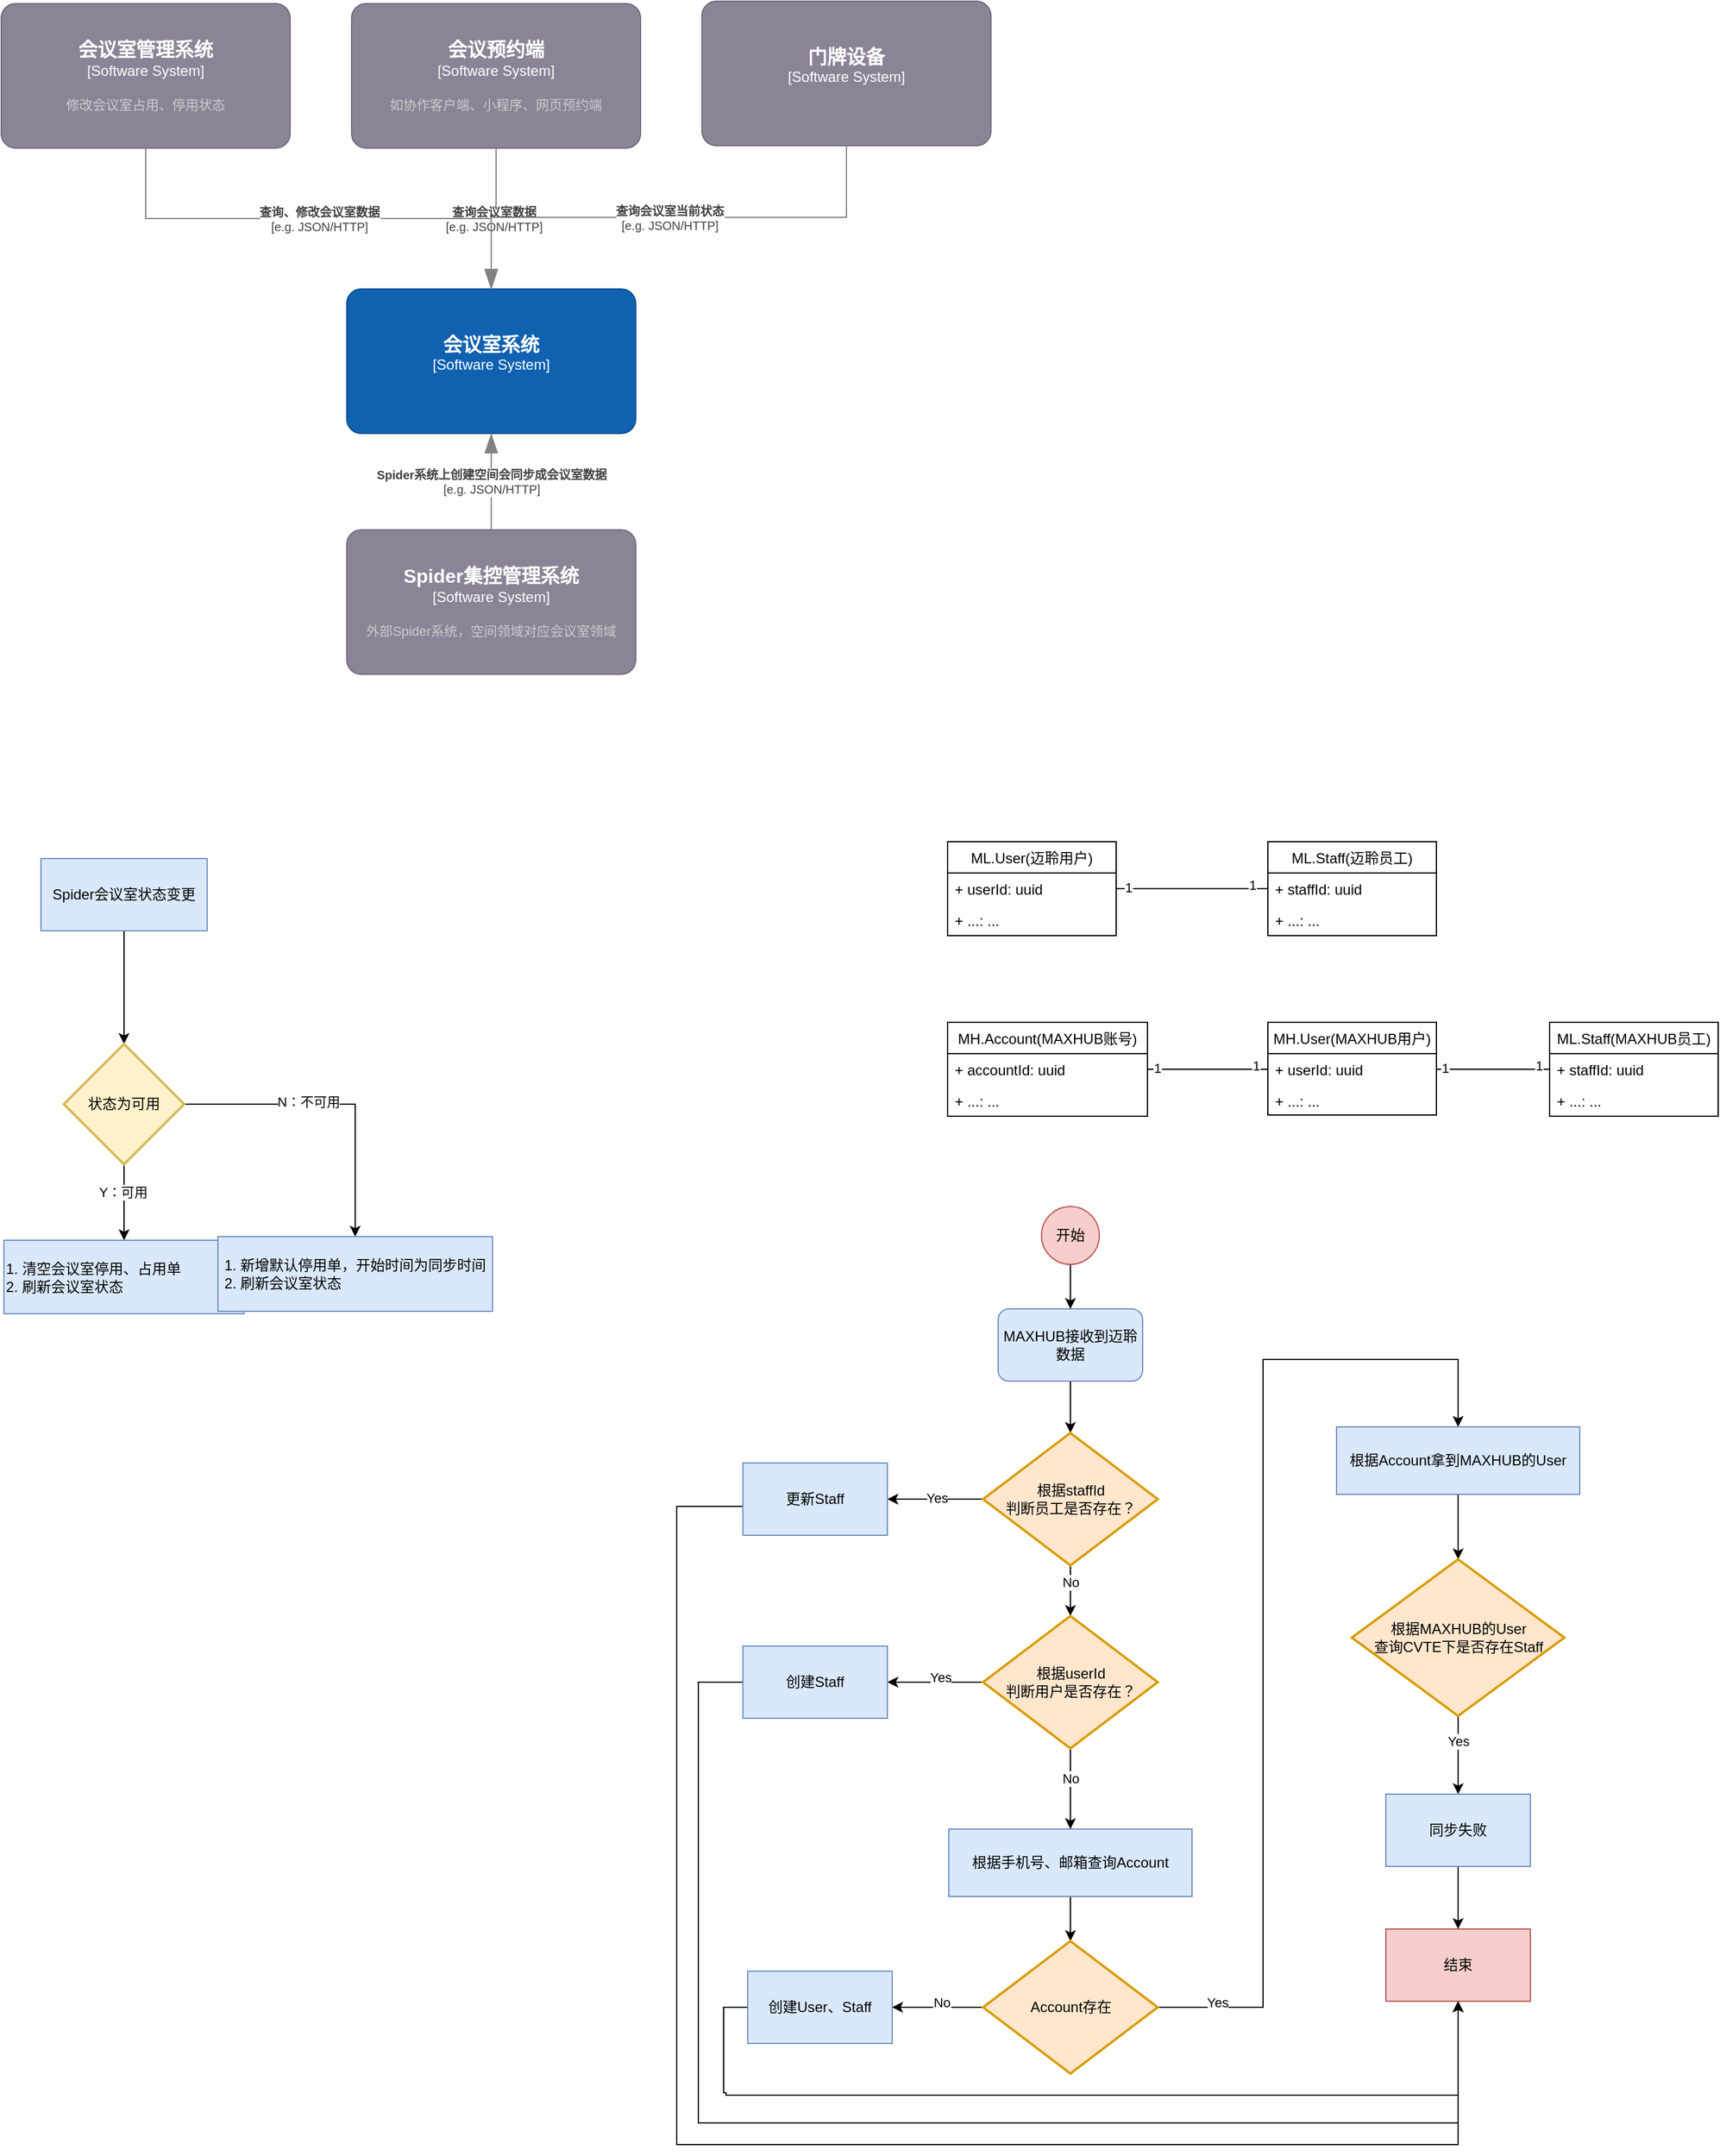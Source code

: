 <mxfile version="17.1.2" type="github">
  <diagram id="SPEkUk6WOAoECDWZKHqa" name="第 1 页">
    <mxGraphModel dx="1426" dy="794" grid="0" gridSize="10" guides="1" tooltips="1" connect="1" arrows="1" fold="1" page="0" pageScale="1" pageWidth="827" pageHeight="1169" math="0" shadow="0">
      <root>
        <mxCell id="0" />
        <mxCell id="1" parent="0" />
        <object placeholders="1" c4Name="会议室系统" c4Type="Software System" c4Description="" label="&lt;font style=&quot;font-size: 16px&quot;&gt;&lt;b&gt;%c4Name%&lt;/b&gt;&lt;/font&gt;&lt;div&gt;[%c4Type%]&lt;/div&gt;&lt;br&gt;&lt;div&gt;&lt;font style=&quot;font-size: 11px&quot;&gt;&lt;font color=&quot;#cccccc&quot;&gt;%c4Description%&lt;/font&gt;&lt;/div&gt;" id="ERlac2SGXMJXpfOgS8V_-2">
          <mxCell style="rounded=1;whiteSpace=wrap;html=1;labelBackgroundColor=none;fillColor=#1061B0;fontColor=#ffffff;align=center;arcSize=10;strokeColor=#0D5091;metaEdit=1;resizable=0;points=[[0.25,0,0],[0.5,0,0],[0.75,0,0],[1,0.25,0],[1,0.5,0],[1,0.75,0],[0.75,1,0],[0.5,1,0],[0.25,1,0],[0,0.75,0],[0,0.5,0],[0,0.25,0]];" parent="1" vertex="1">
            <mxGeometry x="316" y="408" width="240" height="120" as="geometry" />
          </mxCell>
        </object>
        <object placeholders="1" c4Name="Spider集控管理系统" c4Type="Software System" c4Description="外部Spider系统，空间领域对应会议室领域" label="&lt;font style=&quot;font-size: 16px&quot;&gt;&lt;b&gt;%c4Name%&lt;/b&gt;&lt;/font&gt;&lt;div&gt;[%c4Type%]&lt;/div&gt;&lt;br&gt;&lt;div&gt;&lt;font style=&quot;font-size: 11px&quot;&gt;&lt;font color=&quot;#cccccc&quot;&gt;%c4Description%&lt;/font&gt;&lt;/div&gt;" id="ERlac2SGXMJXpfOgS8V_-10">
          <mxCell style="rounded=1;whiteSpace=wrap;html=1;labelBackgroundColor=none;fillColor=#8C8496;fontColor=#ffffff;align=center;arcSize=10;strokeColor=#736782;metaEdit=1;resizable=0;points=[[0.25,0,0],[0.5,0,0],[0.75,0,0],[1,0.25,0],[1,0.5,0],[1,0.75,0],[0.75,1,0],[0.5,1,0],[0.25,1,0],[0,0.75,0],[0,0.5,0],[0,0.25,0]];" parent="1" vertex="1">
            <mxGeometry x="316" y="608" width="240" height="120" as="geometry" />
          </mxCell>
        </object>
        <object placeholders="1" c4Type="Relationship" c4Technology="e.g. JSON/HTTP" c4Description="查询会议室数据" label="&lt;div style=&quot;text-align: left&quot;&gt;&lt;div style=&quot;text-align: center&quot;&gt;&lt;b&gt;%c4Description%&lt;/b&gt;&lt;/div&gt;&lt;div style=&quot;text-align: center&quot;&gt;[%c4Technology%]&lt;/div&gt;&lt;/div&gt;" id="ERlac2SGXMJXpfOgS8V_-11">
          <mxCell style="endArrow=blockThin;html=1;fontSize=10;fontColor=#404040;strokeWidth=1;endFill=1;strokeColor=#828282;elbow=vertical;metaEdit=1;endSize=14;startSize=14;jumpStyle=arc;jumpSize=16;rounded=0;edgeStyle=orthogonalEdgeStyle;entryX=0.5;entryY=0;entryDx=0;entryDy=0;entryPerimeter=0;" parent="1" source="ERlac2SGXMJXpfOgS8V_-15" target="ERlac2SGXMJXpfOgS8V_-2" edge="1">
            <mxGeometry width="240" relative="1" as="geometry">
              <mxPoint x="319" y="317" as="sourcePoint" />
              <mxPoint x="571" y="369" as="targetPoint" />
            </mxGeometry>
          </mxCell>
        </object>
        <object placeholders="1" c4Name="会议室管理系统" c4Type="Software System" c4Description="修改会议室占用、停用状态" label="&lt;font style=&quot;font-size: 16px&quot;&gt;&lt;b&gt;%c4Name%&lt;/b&gt;&lt;/font&gt;&lt;div&gt;[%c4Type%]&lt;/div&gt;&lt;br&gt;&lt;div&gt;&lt;font style=&quot;font-size: 11px&quot;&gt;&lt;font color=&quot;#cccccc&quot;&gt;%c4Description%&lt;/font&gt;&lt;/div&gt;" id="ERlac2SGXMJXpfOgS8V_-13">
          <mxCell style="rounded=1;whiteSpace=wrap;html=1;labelBackgroundColor=none;fillColor=#8C8496;fontColor=#ffffff;align=center;arcSize=10;strokeColor=#736782;metaEdit=1;resizable=0;points=[[0.25,0,0],[0.5,0,0],[0.75,0,0],[1,0.25,0],[1,0.5,0],[1,0.75,0],[0.75,1,0],[0.5,1,0],[0.25,1,0],[0,0.75,0],[0,0.5,0],[0,0.25,0]];" parent="1" vertex="1">
            <mxGeometry x="29" y="171" width="240" height="120" as="geometry" />
          </mxCell>
        </object>
        <object placeholders="1" c4Name="会议预约端" c4Type="Software System" c4Description="如协作客户端、小程序、网页预约端" label="&lt;font style=&quot;font-size: 16px&quot;&gt;&lt;b&gt;%c4Name%&lt;/b&gt;&lt;/font&gt;&lt;div&gt;[%c4Type%]&lt;/div&gt;&lt;br&gt;&lt;div&gt;&lt;font style=&quot;font-size: 11px&quot;&gt;&lt;font color=&quot;#cccccc&quot;&gt;%c4Description%&lt;/font&gt;&lt;/div&gt;" id="ERlac2SGXMJXpfOgS8V_-15">
          <mxCell style="rounded=1;whiteSpace=wrap;html=1;labelBackgroundColor=none;fillColor=#8C8496;fontColor=#ffffff;align=center;arcSize=10;strokeColor=#736782;metaEdit=1;resizable=0;points=[[0.25,0,0],[0.5,0,0],[0.75,0,0],[1,0.25,0],[1,0.5,0],[1,0.75,0],[0.75,1,0],[0.5,1,0],[0.25,1,0],[0,0.75,0],[0,0.5,0],[0,0.25,0]];" parent="1" vertex="1">
            <mxGeometry x="320" y="171" width="240" height="120" as="geometry" />
          </mxCell>
        </object>
        <object placeholders="1" c4Type="Relationship" c4Technology="e.g. JSON/HTTP" c4Description="查询、修改会议室数据" label="&lt;div style=&quot;text-align: left&quot;&gt;&lt;div style=&quot;text-align: center&quot;&gt;&lt;b&gt;%c4Description%&lt;/b&gt;&lt;/div&gt;&lt;div style=&quot;text-align: center&quot;&gt;[%c4Technology%]&lt;/div&gt;&lt;/div&gt;" id="ERlac2SGXMJXpfOgS8V_-18">
          <mxCell style="endArrow=blockThin;html=1;fontSize=10;fontColor=#404040;strokeWidth=1;endFill=1;strokeColor=#828282;elbow=vertical;metaEdit=1;endSize=14;startSize=14;jumpStyle=arc;jumpSize=16;rounded=0;edgeStyle=orthogonalEdgeStyle;exitX=0.5;exitY=1;exitDx=0;exitDy=0;exitPerimeter=0;entryX=0.5;entryY=0;entryDx=0;entryDy=0;entryPerimeter=0;" parent="1" source="ERlac2SGXMJXpfOgS8V_-13" target="ERlac2SGXMJXpfOgS8V_-2" edge="1">
            <mxGeometry width="240" relative="1" as="geometry">
              <mxPoint x="89" y="472" as="sourcePoint" />
              <mxPoint x="329" y="472" as="targetPoint" />
            </mxGeometry>
          </mxCell>
        </object>
        <object placeholders="1" c4Type="Relationship" c4Technology="e.g. JSON/HTTP" c4Description="Spider系统上创建空间会同步成会议室数据" label="&lt;div style=&quot;text-align: left&quot;&gt;&lt;div style=&quot;text-align: center&quot;&gt;&lt;b&gt;%c4Description%&lt;/b&gt;&lt;/div&gt;&lt;div style=&quot;text-align: center&quot;&gt;[%c4Technology%]&lt;/div&gt;&lt;/div&gt;" id="ERlac2SGXMJXpfOgS8V_-21">
          <mxCell style="endArrow=blockThin;html=1;fontSize=10;fontColor=#404040;strokeWidth=1;endFill=1;strokeColor=#828282;elbow=vertical;metaEdit=1;endSize=14;startSize=14;jumpStyle=arc;jumpSize=16;rounded=0;edgeStyle=orthogonalEdgeStyle;exitX=0.5;exitY=0;exitDx=0;exitDy=0;exitPerimeter=0;" parent="1" source="ERlac2SGXMJXpfOgS8V_-10" target="ERlac2SGXMJXpfOgS8V_-2" edge="1">
            <mxGeometry width="240" relative="1" as="geometry">
              <mxPoint x="179" y="622" as="sourcePoint" />
              <mxPoint x="419" y="622" as="targetPoint" />
            </mxGeometry>
          </mxCell>
        </object>
        <object placeholders="1" c4Name="门牌设备" c4Type="Software System" c4Description="" label="&lt;font style=&quot;font-size: 16px&quot;&gt;&lt;b&gt;%c4Name%&lt;/b&gt;&lt;/font&gt;&lt;div&gt;[%c4Type%]&lt;/div&gt;&lt;br&gt;&lt;div&gt;&lt;font style=&quot;font-size: 11px&quot;&gt;&lt;font color=&quot;#cccccc&quot;&gt;%c4Description%&lt;/font&gt;&lt;/div&gt;" id="e4svGxvoSVPnJ6mWDQuQ-1">
          <mxCell style="rounded=1;whiteSpace=wrap;html=1;labelBackgroundColor=none;fillColor=#8C8496;fontColor=#ffffff;align=center;arcSize=10;strokeColor=#736782;metaEdit=1;resizable=0;points=[[0.25,0,0],[0.5,0,0],[0.75,0,0],[1,0.25,0],[1,0.5,0],[1,0.75,0],[0.75,1,0],[0.5,1,0],[0.25,1,0],[0,0.75,0],[0,0.5,0],[0,0.25,0]];" parent="1" vertex="1">
            <mxGeometry x="611" y="169" width="240" height="120" as="geometry" />
          </mxCell>
        </object>
        <object placeholders="1" c4Type="Relationship" c4Technology="e.g. JSON/HTTP" c4Description="查询会议室当前状态" label="&lt;div style=&quot;text-align: left&quot;&gt;&lt;div style=&quot;text-align: center&quot;&gt;&lt;b&gt;%c4Description%&lt;/b&gt;&lt;/div&gt;&lt;div style=&quot;text-align: center&quot;&gt;[%c4Technology%]&lt;/div&gt;&lt;/div&gt;" id="e4svGxvoSVPnJ6mWDQuQ-2">
          <mxCell style="endArrow=blockThin;html=1;fontSize=10;fontColor=#404040;strokeWidth=1;endFill=1;strokeColor=#828282;elbow=vertical;metaEdit=1;endSize=14;startSize=14;jumpStyle=arc;jumpSize=16;rounded=0;edgeStyle=orthogonalEdgeStyle;exitX=0.5;exitY=1;exitDx=0;exitDy=0;exitPerimeter=0;entryX=0.5;entryY=0;entryDx=0;entryDy=0;entryPerimeter=0;" parent="1" source="e4svGxvoSVPnJ6mWDQuQ-1" target="ERlac2SGXMJXpfOgS8V_-2" edge="1">
            <mxGeometry width="240" relative="1" as="geometry">
              <mxPoint x="765" y="373" as="sourcePoint" />
              <mxPoint x="1005" y="373" as="targetPoint" />
            </mxGeometry>
          </mxCell>
        </object>
        <mxCell id="e4svGxvoSVPnJ6mWDQuQ-29" style="edgeStyle=orthogonalEdgeStyle;rounded=0;orthogonalLoop=1;jettySize=auto;html=1;entryX=0.5;entryY=0;entryDx=0;entryDy=0;entryPerimeter=0;exitX=0.5;exitY=1;exitDx=0;exitDy=0;" parent="1" source="e4svGxvoSVPnJ6mWDQuQ-31" target="e4svGxvoSVPnJ6mWDQuQ-28" edge="1">
          <mxGeometry relative="1" as="geometry">
            <mxPoint x="130.5" y="950" as="sourcePoint" />
          </mxGeometry>
        </mxCell>
        <mxCell id="e4svGxvoSVPnJ6mWDQuQ-33" style="edgeStyle=orthogonalEdgeStyle;rounded=0;orthogonalLoop=1;jettySize=auto;html=1;" parent="1" source="e4svGxvoSVPnJ6mWDQuQ-28" target="e4svGxvoSVPnJ6mWDQuQ-30" edge="1">
          <mxGeometry relative="1" as="geometry" />
        </mxCell>
        <mxCell id="e4svGxvoSVPnJ6mWDQuQ-34" value="Y：可用" style="edgeLabel;html=1;align=center;verticalAlign=middle;resizable=0;points=[];" parent="e4svGxvoSVPnJ6mWDQuQ-33" vertex="1" connectable="0">
          <mxGeometry x="-0.265" y="-1" relative="1" as="geometry">
            <mxPoint as="offset" />
          </mxGeometry>
        </mxCell>
        <mxCell id="e4svGxvoSVPnJ6mWDQuQ-35" style="edgeStyle=orthogonalEdgeStyle;rounded=0;orthogonalLoop=1;jettySize=auto;html=1;" parent="1" source="e4svGxvoSVPnJ6mWDQuQ-28" target="e4svGxvoSVPnJ6mWDQuQ-36" edge="1">
          <mxGeometry relative="1" as="geometry">
            <mxPoint x="321.454" y="1085" as="targetPoint" />
          </mxGeometry>
        </mxCell>
        <mxCell id="e4svGxvoSVPnJ6mWDQuQ-37" value="N：不可用" style="edgeLabel;html=1;align=center;verticalAlign=middle;resizable=0;points=[];" parent="e4svGxvoSVPnJ6mWDQuQ-35" vertex="1" connectable="0">
          <mxGeometry x="-0.183" y="2" relative="1" as="geometry">
            <mxPoint as="offset" />
          </mxGeometry>
        </mxCell>
        <mxCell id="e4svGxvoSVPnJ6mWDQuQ-28" value="状态为可用" style="strokeWidth=2;html=1;shape=mxgraph.flowchart.decision;whiteSpace=wrap;fillColor=#fff2cc;strokeColor=#d6b656;" parent="1" vertex="1">
          <mxGeometry x="81" y="1035" width="100" height="100" as="geometry" />
        </mxCell>
        <mxCell id="e4svGxvoSVPnJ6mWDQuQ-30" value="1. 清空会议室停用、占用单&lt;br&gt;2. 刷新会议室状态" style="rounded=0;whiteSpace=wrap;html=1;align=left;fillColor=#dae8fc;strokeColor=#6c8ebf;" parent="1" vertex="1">
          <mxGeometry x="31.25" y="1198" width="199.5" height="61" as="geometry" />
        </mxCell>
        <mxCell id="e4svGxvoSVPnJ6mWDQuQ-31" value="&lt;span&gt;Spider会议室状态变更&lt;/span&gt;" style="rounded=0;whiteSpace=wrap;html=1;fillColor=#dae8fc;strokeColor=#6c8ebf;" parent="1" vertex="1">
          <mxGeometry x="62" y="881" width="138" height="60" as="geometry" />
        </mxCell>
        <mxCell id="e4svGxvoSVPnJ6mWDQuQ-36" value="&lt;div style=&quot;text-align: left&quot;&gt;&lt;span&gt;1. 新增默认停用单，开始时间为同步时间&lt;/span&gt;&lt;/div&gt;&lt;div style=&quot;text-align: left&quot;&gt;&lt;span&gt;2. 刷新会议室状态&lt;/span&gt;&lt;/div&gt;" style="rounded=0;whiteSpace=wrap;html=1;fillColor=#dae8fc;strokeColor=#6c8ebf;" parent="1" vertex="1">
          <mxGeometry x="209" y="1195" width="228" height="62" as="geometry" />
        </mxCell>
        <mxCell id="pvJ9OsV5mP-wpKOKJbti-1" value="ML.Staff(迈聆员工)" style="swimlane;fontStyle=0;childLayout=stackLayout;horizontal=1;startSize=26;fillColor=none;horizontalStack=0;resizeParent=1;resizeParentMax=0;resizeLast=0;collapsible=1;marginBottom=0;" vertex="1" parent="1">
          <mxGeometry x="1081" y="867" width="140" height="78" as="geometry" />
        </mxCell>
        <mxCell id="pvJ9OsV5mP-wpKOKJbti-2" value="+ staffId: uuid" style="text;strokeColor=none;fillColor=none;align=left;verticalAlign=top;spacingLeft=4;spacingRight=4;overflow=hidden;rotatable=0;points=[[0,0.5],[1,0.5]];portConstraint=eastwest;" vertex="1" parent="pvJ9OsV5mP-wpKOKJbti-1">
          <mxGeometry y="26" width="140" height="26" as="geometry" />
        </mxCell>
        <mxCell id="pvJ9OsV5mP-wpKOKJbti-12" value="+ ...: ..." style="text;strokeColor=none;fillColor=none;align=left;verticalAlign=top;spacingLeft=4;spacingRight=4;overflow=hidden;rotatable=0;points=[[0,0.5],[1,0.5]];portConstraint=eastwest;" vertex="1" parent="pvJ9OsV5mP-wpKOKJbti-1">
          <mxGeometry y="52" width="140" height="26" as="geometry" />
        </mxCell>
        <mxCell id="pvJ9OsV5mP-wpKOKJbti-6" value="ML.User(迈聆用户)" style="swimlane;fontStyle=0;childLayout=stackLayout;horizontal=1;startSize=26;fillColor=none;horizontalStack=0;resizeParent=1;resizeParentMax=0;resizeLast=0;collapsible=1;marginBottom=0;" vertex="1" parent="1">
          <mxGeometry x="815" y="867" width="140" height="78" as="geometry" />
        </mxCell>
        <mxCell id="pvJ9OsV5mP-wpKOKJbti-7" value="+ userId: uuid" style="text;strokeColor=none;fillColor=none;align=left;verticalAlign=top;spacingLeft=4;spacingRight=4;overflow=hidden;rotatable=0;points=[[0,0.5],[1,0.5]];portConstraint=eastwest;" vertex="1" parent="pvJ9OsV5mP-wpKOKJbti-6">
          <mxGeometry y="26" width="140" height="26" as="geometry" />
        </mxCell>
        <mxCell id="pvJ9OsV5mP-wpKOKJbti-8" value="+ ...: ..." style="text;strokeColor=none;fillColor=none;align=left;verticalAlign=top;spacingLeft=4;spacingRight=4;overflow=hidden;rotatable=0;points=[[0,0.5],[1,0.5]];portConstraint=eastwest;" vertex="1" parent="pvJ9OsV5mP-wpKOKJbti-6">
          <mxGeometry y="52" width="140" height="26" as="geometry" />
        </mxCell>
        <mxCell id="pvJ9OsV5mP-wpKOKJbti-10" style="edgeStyle=orthogonalEdgeStyle;rounded=0;orthogonalLoop=1;jettySize=auto;html=1;endArrow=none;endFill=0;" edge="1" parent="1" source="pvJ9OsV5mP-wpKOKJbti-7" target="pvJ9OsV5mP-wpKOKJbti-2">
          <mxGeometry relative="1" as="geometry" />
        </mxCell>
        <mxCell id="pvJ9OsV5mP-wpKOKJbti-11" value="1" style="edgeLabel;html=1;align=center;verticalAlign=middle;resizable=0;points=[];" vertex="1" connectable="0" parent="pvJ9OsV5mP-wpKOKJbti-10">
          <mxGeometry x="-0.847" y="1" relative="1" as="geometry">
            <mxPoint as="offset" />
          </mxGeometry>
        </mxCell>
        <mxCell id="pvJ9OsV5mP-wpKOKJbti-13" value="1" style="edgeLabel;html=1;align=center;verticalAlign=middle;resizable=0;points=[];" vertex="1" connectable="0" parent="pvJ9OsV5mP-wpKOKJbti-10">
          <mxGeometry x="0.797" y="3" relative="1" as="geometry">
            <mxPoint as="offset" />
          </mxGeometry>
        </mxCell>
        <mxCell id="pvJ9OsV5mP-wpKOKJbti-14" value="ML.Staff(MAXHUB员工)" style="swimlane;fontStyle=0;childLayout=stackLayout;horizontal=1;startSize=26;fillColor=none;horizontalStack=0;resizeParent=1;resizeParentMax=0;resizeLast=0;collapsible=1;marginBottom=0;" vertex="1" parent="1">
          <mxGeometry x="1315" y="1017" width="140" height="78" as="geometry" />
        </mxCell>
        <mxCell id="pvJ9OsV5mP-wpKOKJbti-15" value="+ staffId: uuid" style="text;strokeColor=none;fillColor=none;align=left;verticalAlign=top;spacingLeft=4;spacingRight=4;overflow=hidden;rotatable=0;points=[[0,0.5],[1,0.5]];portConstraint=eastwest;" vertex="1" parent="pvJ9OsV5mP-wpKOKJbti-14">
          <mxGeometry y="26" width="140" height="26" as="geometry" />
        </mxCell>
        <mxCell id="pvJ9OsV5mP-wpKOKJbti-16" value="+ ...: ..." style="text;strokeColor=none;fillColor=none;align=left;verticalAlign=top;spacingLeft=4;spacingRight=4;overflow=hidden;rotatable=0;points=[[0,0.5],[1,0.5]];portConstraint=eastwest;" vertex="1" parent="pvJ9OsV5mP-wpKOKJbti-14">
          <mxGeometry y="52" width="140" height="26" as="geometry" />
        </mxCell>
        <mxCell id="pvJ9OsV5mP-wpKOKJbti-17" value="MH.User(MAXHUB用户)" style="swimlane;fontStyle=0;childLayout=stackLayout;horizontal=1;startSize=26;fillColor=none;horizontalStack=0;resizeParent=1;resizeParentMax=0;resizeLast=0;collapsible=1;marginBottom=0;" vertex="1" parent="1">
          <mxGeometry x="1081" y="1017" width="140" height="77" as="geometry" />
        </mxCell>
        <mxCell id="pvJ9OsV5mP-wpKOKJbti-18" value="+ userId: uuid" style="text;strokeColor=none;fillColor=none;align=left;verticalAlign=top;spacingLeft=4;spacingRight=4;overflow=hidden;rotatable=0;points=[[0,0.5],[1,0.5]];portConstraint=eastwest;" vertex="1" parent="pvJ9OsV5mP-wpKOKJbti-17">
          <mxGeometry y="26" width="140" height="26" as="geometry" />
        </mxCell>
        <mxCell id="pvJ9OsV5mP-wpKOKJbti-19" value="+ ...: ..." style="text;strokeColor=none;fillColor=none;align=left;verticalAlign=top;spacingLeft=4;spacingRight=4;overflow=hidden;rotatable=0;points=[[0,0.5],[1,0.5]];portConstraint=eastwest;" vertex="1" parent="pvJ9OsV5mP-wpKOKJbti-17">
          <mxGeometry y="52" width="140" height="25" as="geometry" />
        </mxCell>
        <mxCell id="pvJ9OsV5mP-wpKOKJbti-20" style="edgeStyle=orthogonalEdgeStyle;rounded=0;orthogonalLoop=1;jettySize=auto;html=1;endArrow=none;endFill=0;" edge="1" parent="1" source="pvJ9OsV5mP-wpKOKJbti-18" target="pvJ9OsV5mP-wpKOKJbti-15">
          <mxGeometry relative="1" as="geometry" />
        </mxCell>
        <mxCell id="pvJ9OsV5mP-wpKOKJbti-21" value="1" style="edgeLabel;html=1;align=center;verticalAlign=middle;resizable=0;points=[];" vertex="1" connectable="0" parent="pvJ9OsV5mP-wpKOKJbti-20">
          <mxGeometry x="-0.847" y="1" relative="1" as="geometry">
            <mxPoint as="offset" />
          </mxGeometry>
        </mxCell>
        <mxCell id="pvJ9OsV5mP-wpKOKJbti-22" value="1" style="edgeLabel;html=1;align=center;verticalAlign=middle;resizable=0;points=[];" vertex="1" connectable="0" parent="pvJ9OsV5mP-wpKOKJbti-20">
          <mxGeometry x="0.797" y="3" relative="1" as="geometry">
            <mxPoint as="offset" />
          </mxGeometry>
        </mxCell>
        <mxCell id="pvJ9OsV5mP-wpKOKJbti-23" value="MH.Account(MAXHUB账号)" style="swimlane;fontStyle=0;childLayout=stackLayout;horizontal=1;startSize=26;fillColor=none;horizontalStack=0;resizeParent=1;resizeParentMax=0;resizeLast=0;collapsible=1;marginBottom=0;" vertex="1" parent="1">
          <mxGeometry x="815" y="1017" width="166" height="78" as="geometry" />
        </mxCell>
        <mxCell id="pvJ9OsV5mP-wpKOKJbti-24" value="+ accountId: uuid" style="text;strokeColor=none;fillColor=none;align=left;verticalAlign=top;spacingLeft=4;spacingRight=4;overflow=hidden;rotatable=0;points=[[0,0.5],[1,0.5]];portConstraint=eastwest;" vertex="1" parent="pvJ9OsV5mP-wpKOKJbti-23">
          <mxGeometry y="26" width="166" height="26" as="geometry" />
        </mxCell>
        <mxCell id="pvJ9OsV5mP-wpKOKJbti-25" value="+ ...: ..." style="text;strokeColor=none;fillColor=none;align=left;verticalAlign=top;spacingLeft=4;spacingRight=4;overflow=hidden;rotatable=0;points=[[0,0.5],[1,0.5]];portConstraint=eastwest;" vertex="1" parent="pvJ9OsV5mP-wpKOKJbti-23">
          <mxGeometry y="52" width="166" height="26" as="geometry" />
        </mxCell>
        <mxCell id="pvJ9OsV5mP-wpKOKJbti-26" style="edgeStyle=orthogonalEdgeStyle;rounded=0;orthogonalLoop=1;jettySize=auto;html=1;endArrow=none;endFill=0;exitX=1;exitY=0.5;exitDx=0;exitDy=0;entryX=0;entryY=0.5;entryDx=0;entryDy=0;" edge="1" parent="1" source="pvJ9OsV5mP-wpKOKJbti-24" target="pvJ9OsV5mP-wpKOKJbti-18">
          <mxGeometry relative="1" as="geometry">
            <mxPoint x="1192" y="1113" as="sourcePoint" />
            <mxPoint x="1074" y="1061" as="targetPoint" />
          </mxGeometry>
        </mxCell>
        <mxCell id="pvJ9OsV5mP-wpKOKJbti-27" value="1" style="edgeLabel;html=1;align=center;verticalAlign=middle;resizable=0;points=[];" vertex="1" connectable="0" parent="pvJ9OsV5mP-wpKOKJbti-26">
          <mxGeometry x="-0.847" y="1" relative="1" as="geometry">
            <mxPoint as="offset" />
          </mxGeometry>
        </mxCell>
        <mxCell id="pvJ9OsV5mP-wpKOKJbti-28" value="1" style="edgeLabel;html=1;align=center;verticalAlign=middle;resizable=0;points=[];" vertex="1" connectable="0" parent="pvJ9OsV5mP-wpKOKJbti-26">
          <mxGeometry x="0.797" y="3" relative="1" as="geometry">
            <mxPoint as="offset" />
          </mxGeometry>
        </mxCell>
        <mxCell id="pvJ9OsV5mP-wpKOKJbti-32" style="edgeStyle=orthogonalEdgeStyle;rounded=0;orthogonalLoop=1;jettySize=auto;html=1;entryX=0.5;entryY=0;entryDx=0;entryDy=0;endArrow=classic;endFill=1;entryPerimeter=0;" edge="1" parent="1" source="pvJ9OsV5mP-wpKOKJbti-30" target="pvJ9OsV5mP-wpKOKJbti-34">
          <mxGeometry relative="1" as="geometry">
            <mxPoint x="917" y="1348" as="targetPoint" />
          </mxGeometry>
        </mxCell>
        <mxCell id="pvJ9OsV5mP-wpKOKJbti-30" value="MAXHUB接收到迈聆数据" style="rounded=1;whiteSpace=wrap;html=1;fillColor=#dae8fc;strokeColor=#6c8ebf;" vertex="1" parent="1">
          <mxGeometry x="857" y="1255" width="120" height="60" as="geometry" />
        </mxCell>
        <mxCell id="pvJ9OsV5mP-wpKOKJbti-36" style="edgeStyle=orthogonalEdgeStyle;rounded=0;orthogonalLoop=1;jettySize=auto;html=1;entryX=1;entryY=0.5;entryDx=0;entryDy=0;endArrow=classic;endFill=1;" edge="1" parent="1" source="pvJ9OsV5mP-wpKOKJbti-34" target="pvJ9OsV5mP-wpKOKJbti-35">
          <mxGeometry relative="1" as="geometry" />
        </mxCell>
        <mxCell id="pvJ9OsV5mP-wpKOKJbti-37" value="Yes" style="edgeLabel;html=1;align=center;verticalAlign=middle;resizable=0;points=[];" vertex="1" connectable="0" parent="pvJ9OsV5mP-wpKOKJbti-36">
          <mxGeometry x="0.006" y="-1" relative="1" as="geometry">
            <mxPoint x="1" as="offset" />
          </mxGeometry>
        </mxCell>
        <mxCell id="pvJ9OsV5mP-wpKOKJbti-40" style="edgeStyle=orthogonalEdgeStyle;rounded=0;orthogonalLoop=1;jettySize=auto;html=1;endArrow=classic;endFill=1;" edge="1" parent="1" source="pvJ9OsV5mP-wpKOKJbti-34" target="pvJ9OsV5mP-wpKOKJbti-39">
          <mxGeometry relative="1" as="geometry" />
        </mxCell>
        <mxCell id="pvJ9OsV5mP-wpKOKJbti-41" value="No" style="edgeLabel;html=1;align=center;verticalAlign=middle;resizable=0;points=[];" vertex="1" connectable="0" parent="pvJ9OsV5mP-wpKOKJbti-40">
          <mxGeometry x="-0.367" relative="1" as="geometry">
            <mxPoint as="offset" />
          </mxGeometry>
        </mxCell>
        <mxCell id="pvJ9OsV5mP-wpKOKJbti-34" value="根据staffId&lt;br&gt;判断员工是否存在？" style="strokeWidth=2;html=1;shape=mxgraph.flowchart.decision;whiteSpace=wrap;fillColor=#ffe6cc;strokeColor=#d79b00;" vertex="1" parent="1">
          <mxGeometry x="844.5" y="1358" width="145" height="110" as="geometry" />
        </mxCell>
        <mxCell id="pvJ9OsV5mP-wpKOKJbti-67" style="edgeStyle=orthogonalEdgeStyle;rounded=0;orthogonalLoop=1;jettySize=auto;html=1;endArrow=classic;endFill=1;exitX=0;exitY=0.5;exitDx=0;exitDy=0;" edge="1" parent="1" source="pvJ9OsV5mP-wpKOKJbti-35" target="pvJ9OsV5mP-wpKOKJbti-65">
          <mxGeometry relative="1" as="geometry">
            <mxPoint x="525.0" y="2412.093" as="targetPoint" />
            <Array as="points">
              <mxPoint x="645" y="1419" />
              <mxPoint x="590" y="1419" />
              <mxPoint x="590" y="1949" />
              <mxPoint x="1239" y="1949" />
            </Array>
          </mxGeometry>
        </mxCell>
        <mxCell id="pvJ9OsV5mP-wpKOKJbti-35" value="更新Staff" style="rounded=0;whiteSpace=wrap;html=1;fillColor=#dae8fc;strokeColor=#6c8ebf;" vertex="1" parent="1">
          <mxGeometry x="645" y="1383" width="120" height="60" as="geometry" />
        </mxCell>
        <mxCell id="pvJ9OsV5mP-wpKOKJbti-43" style="edgeStyle=orthogonalEdgeStyle;rounded=0;orthogonalLoop=1;jettySize=auto;html=1;entryX=1;entryY=0.5;entryDx=0;entryDy=0;endArrow=classic;endFill=1;" edge="1" parent="1" source="pvJ9OsV5mP-wpKOKJbti-39" target="pvJ9OsV5mP-wpKOKJbti-42">
          <mxGeometry relative="1" as="geometry" />
        </mxCell>
        <mxCell id="pvJ9OsV5mP-wpKOKJbti-44" value="Yes" style="edgeLabel;html=1;align=center;verticalAlign=middle;resizable=0;points=[];" vertex="1" connectable="0" parent="pvJ9OsV5mP-wpKOKJbti-43">
          <mxGeometry x="0.195" y="-4" relative="1" as="geometry">
            <mxPoint x="12" as="offset" />
          </mxGeometry>
        </mxCell>
        <mxCell id="pvJ9OsV5mP-wpKOKJbti-46" style="edgeStyle=orthogonalEdgeStyle;rounded=0;orthogonalLoop=1;jettySize=auto;html=1;endArrow=classic;endFill=1;" edge="1" parent="1" source="pvJ9OsV5mP-wpKOKJbti-39" target="pvJ9OsV5mP-wpKOKJbti-45">
          <mxGeometry relative="1" as="geometry" />
        </mxCell>
        <mxCell id="pvJ9OsV5mP-wpKOKJbti-47" value="No" style="edgeLabel;html=1;align=center;verticalAlign=middle;resizable=0;points=[];" vertex="1" connectable="0" parent="pvJ9OsV5mP-wpKOKJbti-46">
          <mxGeometry x="-0.27" relative="1" as="geometry">
            <mxPoint as="offset" />
          </mxGeometry>
        </mxCell>
        <mxCell id="pvJ9OsV5mP-wpKOKJbti-39" value="根据userId&lt;br&gt;判断用户是否存在？" style="strokeWidth=2;html=1;shape=mxgraph.flowchart.decision;whiteSpace=wrap;fillColor=#ffe6cc;strokeColor=#d79b00;" vertex="1" parent="1">
          <mxGeometry x="844.5" y="1510" width="145" height="110" as="geometry" />
        </mxCell>
        <mxCell id="pvJ9OsV5mP-wpKOKJbti-69" style="edgeStyle=orthogonalEdgeStyle;rounded=0;orthogonalLoop=1;jettySize=auto;html=1;endArrow=classic;endFill=1;" edge="1" parent="1" source="pvJ9OsV5mP-wpKOKJbti-42" target="pvJ9OsV5mP-wpKOKJbti-65">
          <mxGeometry relative="1" as="geometry">
            <mxPoint x="583" y="2405" as="targetPoint" />
            <Array as="points">
              <mxPoint x="608" y="1565" />
              <mxPoint x="608" y="1931" />
              <mxPoint x="1239" y="1931" />
            </Array>
          </mxGeometry>
        </mxCell>
        <mxCell id="pvJ9OsV5mP-wpKOKJbti-42" value="创建Staff" style="rounded=0;whiteSpace=wrap;html=1;fillColor=#dae8fc;strokeColor=#6c8ebf;" vertex="1" parent="1">
          <mxGeometry x="645" y="1535" width="120" height="60" as="geometry" />
        </mxCell>
        <mxCell id="pvJ9OsV5mP-wpKOKJbti-49" style="edgeStyle=orthogonalEdgeStyle;rounded=0;orthogonalLoop=1;jettySize=auto;html=1;endArrow=classic;endFill=1;" edge="1" parent="1" source="pvJ9OsV5mP-wpKOKJbti-45" target="pvJ9OsV5mP-wpKOKJbti-48">
          <mxGeometry relative="1" as="geometry" />
        </mxCell>
        <mxCell id="pvJ9OsV5mP-wpKOKJbti-45" value="根据手机号、邮箱查询Account" style="rounded=0;whiteSpace=wrap;html=1;fillColor=#dae8fc;strokeColor=#6c8ebf;" vertex="1" parent="1">
          <mxGeometry x="816" y="1687" width="202" height="56" as="geometry" />
        </mxCell>
        <mxCell id="pvJ9OsV5mP-wpKOKJbti-51" style="edgeStyle=orthogonalEdgeStyle;rounded=0;orthogonalLoop=1;jettySize=auto;html=1;endArrow=classic;endFill=1;" edge="1" parent="1" source="pvJ9OsV5mP-wpKOKJbti-48" target="pvJ9OsV5mP-wpKOKJbti-50">
          <mxGeometry relative="1" as="geometry" />
        </mxCell>
        <mxCell id="pvJ9OsV5mP-wpKOKJbti-52" value="No" style="edgeLabel;html=1;align=center;verticalAlign=middle;resizable=0;points=[];" vertex="1" connectable="0" parent="pvJ9OsV5mP-wpKOKJbti-51">
          <mxGeometry x="-0.06" y="-4" relative="1" as="geometry">
            <mxPoint x="1" as="offset" />
          </mxGeometry>
        </mxCell>
        <mxCell id="pvJ9OsV5mP-wpKOKJbti-70" style="edgeStyle=orthogonalEdgeStyle;rounded=0;orthogonalLoop=1;jettySize=auto;html=1;endArrow=classic;endFill=1;entryX=0.5;entryY=0;entryDx=0;entryDy=0;" edge="1" parent="1" source="pvJ9OsV5mP-wpKOKJbti-48" target="pvJ9OsV5mP-wpKOKJbti-53">
          <mxGeometry relative="1" as="geometry">
            <mxPoint x="1239" y="1345" as="targetPoint" />
            <Array as="points">
              <mxPoint x="1077" y="1835" />
              <mxPoint x="1077" y="1297" />
              <mxPoint x="1239" y="1297" />
            </Array>
          </mxGeometry>
        </mxCell>
        <mxCell id="pvJ9OsV5mP-wpKOKJbti-73" value="Yes" style="edgeLabel;html=1;align=center;verticalAlign=middle;resizable=0;points=[];" vertex="1" connectable="0" parent="pvJ9OsV5mP-wpKOKJbti-70">
          <mxGeometry x="-0.883" y="4" relative="1" as="geometry">
            <mxPoint as="offset" />
          </mxGeometry>
        </mxCell>
        <mxCell id="pvJ9OsV5mP-wpKOKJbti-48" value="Account存在" style="strokeWidth=2;html=1;shape=mxgraph.flowchart.decision;whiteSpace=wrap;fillColor=#ffe6cc;strokeColor=#d79b00;" vertex="1" parent="1">
          <mxGeometry x="844.5" y="1780" width="145" height="110" as="geometry" />
        </mxCell>
        <mxCell id="pvJ9OsV5mP-wpKOKJbti-68" style="edgeStyle=orthogonalEdgeStyle;rounded=0;orthogonalLoop=1;jettySize=auto;html=1;endArrow=classic;endFill=1;" edge="1" parent="1" source="pvJ9OsV5mP-wpKOKJbti-50" target="pvJ9OsV5mP-wpKOKJbti-65">
          <mxGeometry relative="1" as="geometry">
            <mxPoint x="631.0" y="2397.821" as="targetPoint" />
            <Array as="points">
              <mxPoint x="629" y="1835" />
              <mxPoint x="629" y="1906" />
              <mxPoint x="631" y="1906" />
              <mxPoint x="631" y="1908" />
              <mxPoint x="1239" y="1908" />
            </Array>
          </mxGeometry>
        </mxCell>
        <mxCell id="pvJ9OsV5mP-wpKOKJbti-50" value="创建User、Staff" style="rounded=0;whiteSpace=wrap;html=1;fillColor=#dae8fc;strokeColor=#6c8ebf;" vertex="1" parent="1">
          <mxGeometry x="649" y="1805" width="120" height="60" as="geometry" />
        </mxCell>
        <mxCell id="pvJ9OsV5mP-wpKOKJbti-58" style="edgeStyle=orthogonalEdgeStyle;rounded=0;orthogonalLoop=1;jettySize=auto;html=1;endArrow=classic;endFill=1;" edge="1" parent="1" source="pvJ9OsV5mP-wpKOKJbti-53" target="pvJ9OsV5mP-wpKOKJbti-57">
          <mxGeometry relative="1" as="geometry" />
        </mxCell>
        <mxCell id="pvJ9OsV5mP-wpKOKJbti-53" value="根据Account拿到MAXHUB的User" style="rounded=0;whiteSpace=wrap;html=1;fillColor=#dae8fc;strokeColor=#6c8ebf;" vertex="1" parent="1">
          <mxGeometry x="1138" y="1353" width="202" height="56" as="geometry" />
        </mxCell>
        <mxCell id="pvJ9OsV5mP-wpKOKJbti-60" style="edgeStyle=orthogonalEdgeStyle;rounded=0;orthogonalLoop=1;jettySize=auto;html=1;endArrow=classic;endFill=1;" edge="1" parent="1" source="pvJ9OsV5mP-wpKOKJbti-57" target="pvJ9OsV5mP-wpKOKJbti-63">
          <mxGeometry relative="1" as="geometry">
            <mxPoint x="1239" y="1649" as="targetPoint" />
          </mxGeometry>
        </mxCell>
        <mxCell id="pvJ9OsV5mP-wpKOKJbti-61" value="Yes" style="edgeLabel;html=1;align=center;verticalAlign=middle;resizable=0;points=[];" vertex="1" connectable="0" parent="pvJ9OsV5mP-wpKOKJbti-60">
          <mxGeometry x="-0.352" relative="1" as="geometry">
            <mxPoint as="offset" />
          </mxGeometry>
        </mxCell>
        <mxCell id="pvJ9OsV5mP-wpKOKJbti-57" value="根据MAXHUB的User&lt;br&gt;查询CVTE下是否存在Staff" style="strokeWidth=2;html=1;shape=mxgraph.flowchart.decision;whiteSpace=wrap;fillColor=#ffe6cc;strokeColor=#d79b00;" vertex="1" parent="1">
          <mxGeometry x="1150.75" y="1463" width="176.5" height="130" as="geometry" />
        </mxCell>
        <mxCell id="pvJ9OsV5mP-wpKOKJbti-66" style="edgeStyle=orthogonalEdgeStyle;rounded=0;orthogonalLoop=1;jettySize=auto;html=1;entryX=0.5;entryY=0;entryDx=0;entryDy=0;endArrow=classic;endFill=1;" edge="1" parent="1" source="pvJ9OsV5mP-wpKOKJbti-63" target="pvJ9OsV5mP-wpKOKJbti-65">
          <mxGeometry relative="1" as="geometry" />
        </mxCell>
        <mxCell id="pvJ9OsV5mP-wpKOKJbti-63" value="同步失败" style="rounded=0;whiteSpace=wrap;html=1;fillColor=#dae8fc;strokeColor=#6c8ebf;" vertex="1" parent="1">
          <mxGeometry x="1179" y="1658" width="120" height="60" as="geometry" />
        </mxCell>
        <mxCell id="pvJ9OsV5mP-wpKOKJbti-65" value="结束" style="rounded=0;whiteSpace=wrap;html=1;fillColor=#f8cecc;strokeColor=#b85450;" vertex="1" parent="1">
          <mxGeometry x="1179" y="1770" width="120" height="60" as="geometry" />
        </mxCell>
        <mxCell id="pvJ9OsV5mP-wpKOKJbti-75" style="edgeStyle=orthogonalEdgeStyle;rounded=0;orthogonalLoop=1;jettySize=auto;html=1;entryX=0.5;entryY=0;entryDx=0;entryDy=0;endArrow=classic;endFill=1;" edge="1" parent="1" source="pvJ9OsV5mP-wpKOKJbti-74" target="pvJ9OsV5mP-wpKOKJbti-30">
          <mxGeometry relative="1" as="geometry" />
        </mxCell>
        <mxCell id="pvJ9OsV5mP-wpKOKJbti-74" value="开始" style="ellipse;whiteSpace=wrap;html=1;aspect=fixed;fillColor=#f8cecc;strokeColor=#b85450;" vertex="1" parent="1">
          <mxGeometry x="893" y="1170" width="48" height="48" as="geometry" />
        </mxCell>
      </root>
    </mxGraphModel>
  </diagram>
</mxfile>
